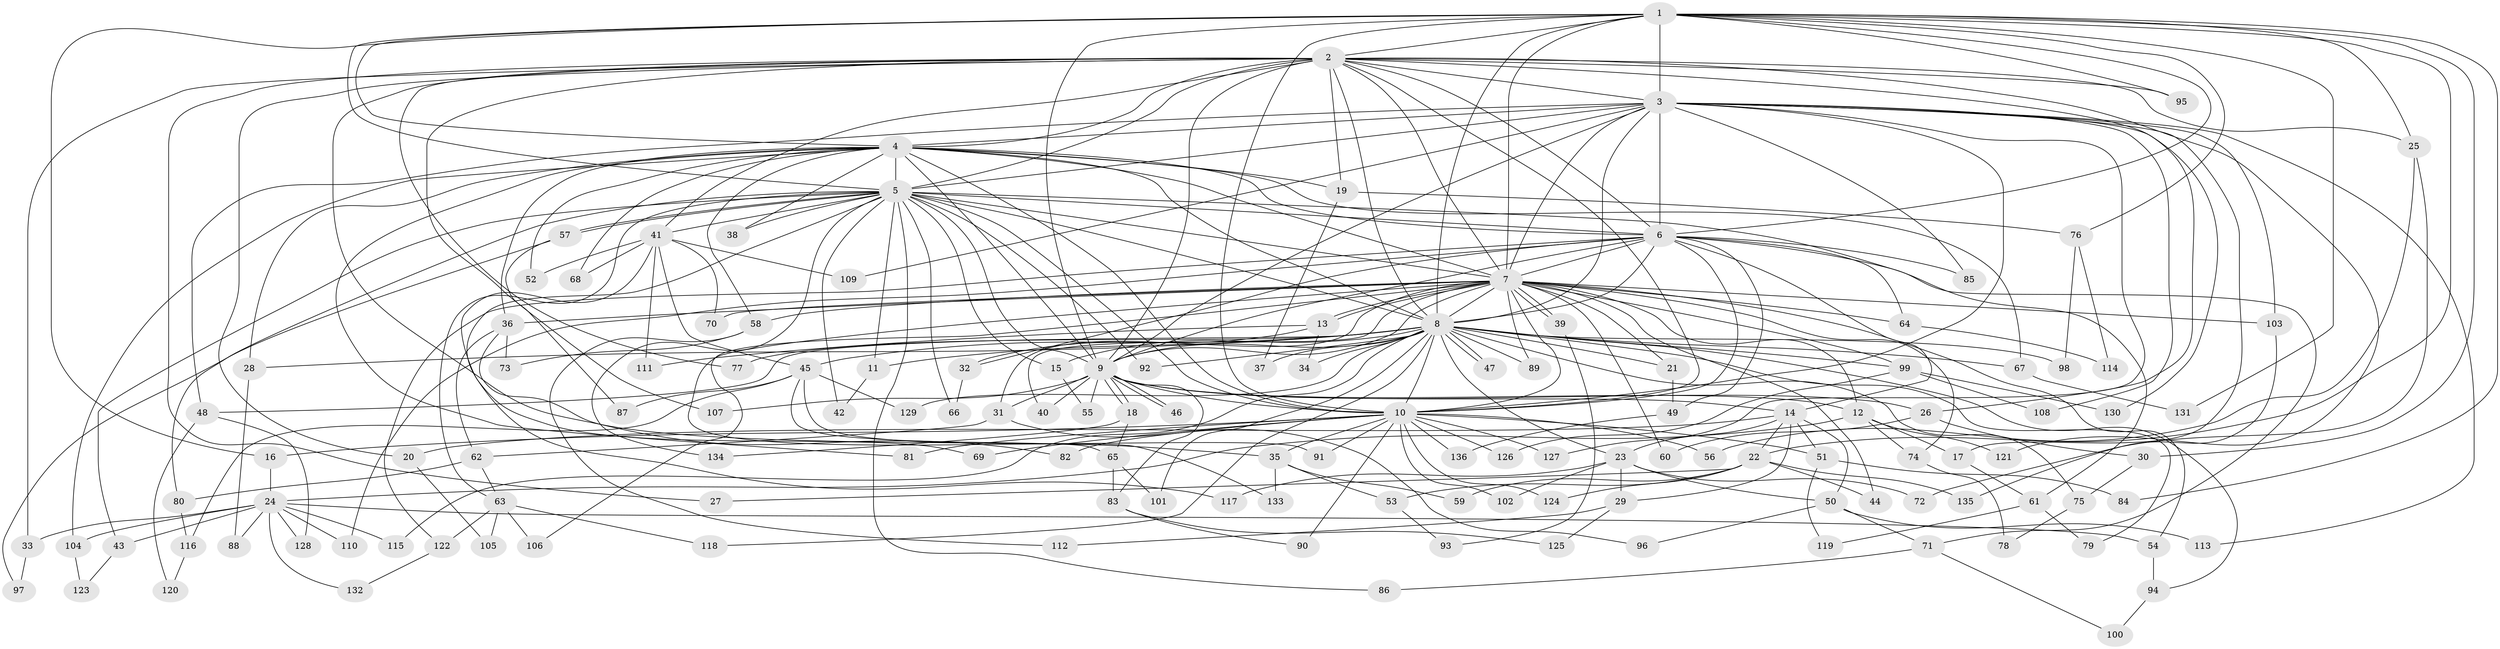 // Generated by graph-tools (version 1.1) at 2025/25/03/09/25 03:25:38]
// undirected, 136 vertices, 297 edges
graph export_dot {
graph [start="1"]
  node [color=gray90,style=filled];
  1;
  2;
  3;
  4;
  5;
  6;
  7;
  8;
  9;
  10;
  11;
  12;
  13;
  14;
  15;
  16;
  17;
  18;
  19;
  20;
  21;
  22;
  23;
  24;
  25;
  26;
  27;
  28;
  29;
  30;
  31;
  32;
  33;
  34;
  35;
  36;
  37;
  38;
  39;
  40;
  41;
  42;
  43;
  44;
  45;
  46;
  47;
  48;
  49;
  50;
  51;
  52;
  53;
  54;
  55;
  56;
  57;
  58;
  59;
  60;
  61;
  62;
  63;
  64;
  65;
  66;
  67;
  68;
  69;
  70;
  71;
  72;
  73;
  74;
  75;
  76;
  77;
  78;
  79;
  80;
  81;
  82;
  83;
  84;
  85;
  86;
  87;
  88;
  89;
  90;
  91;
  92;
  93;
  94;
  95;
  96;
  97;
  98;
  99;
  100;
  101;
  102;
  103;
  104;
  105;
  106;
  107;
  108;
  109;
  110;
  111;
  112;
  113;
  114;
  115;
  116;
  117;
  118;
  119;
  120;
  121;
  122;
  123;
  124;
  125;
  126;
  127;
  128;
  129;
  130;
  131;
  132;
  133;
  134;
  135;
  136;
  1 -- 2;
  1 -- 3;
  1 -- 4;
  1 -- 5;
  1 -- 6;
  1 -- 7;
  1 -- 8;
  1 -- 9;
  1 -- 10;
  1 -- 16;
  1 -- 22;
  1 -- 25;
  1 -- 30;
  1 -- 76;
  1 -- 84;
  1 -- 95;
  1 -- 131;
  2 -- 3;
  2 -- 4;
  2 -- 5;
  2 -- 6;
  2 -- 7;
  2 -- 8;
  2 -- 9;
  2 -- 10;
  2 -- 19;
  2 -- 20;
  2 -- 25;
  2 -- 26;
  2 -- 27;
  2 -- 33;
  2 -- 35;
  2 -- 41;
  2 -- 77;
  2 -- 95;
  2 -- 107;
  2 -- 121;
  3 -- 4;
  3 -- 5;
  3 -- 6;
  3 -- 7;
  3 -- 8;
  3 -- 9;
  3 -- 10;
  3 -- 17;
  3 -- 48;
  3 -- 85;
  3 -- 103;
  3 -- 108;
  3 -- 109;
  3 -- 113;
  3 -- 127;
  3 -- 130;
  4 -- 5;
  4 -- 6;
  4 -- 7;
  4 -- 8;
  4 -- 9;
  4 -- 10;
  4 -- 19;
  4 -- 28;
  4 -- 36;
  4 -- 38;
  4 -- 52;
  4 -- 58;
  4 -- 67;
  4 -- 68;
  4 -- 81;
  4 -- 104;
  5 -- 6;
  5 -- 7;
  5 -- 8;
  5 -- 9;
  5 -- 10;
  5 -- 11;
  5 -- 15;
  5 -- 38;
  5 -- 41;
  5 -- 42;
  5 -- 43;
  5 -- 57;
  5 -- 57;
  5 -- 61;
  5 -- 63;
  5 -- 66;
  5 -- 80;
  5 -- 86;
  5 -- 92;
  5 -- 117;
  5 -- 134;
  6 -- 7;
  6 -- 8;
  6 -- 9;
  6 -- 10;
  6 -- 14;
  6 -- 32;
  6 -- 49;
  6 -- 64;
  6 -- 71;
  6 -- 85;
  6 -- 110;
  6 -- 122;
  7 -- 8;
  7 -- 9;
  7 -- 10;
  7 -- 12;
  7 -- 13;
  7 -- 13;
  7 -- 21;
  7 -- 31;
  7 -- 36;
  7 -- 39;
  7 -- 39;
  7 -- 40;
  7 -- 44;
  7 -- 54;
  7 -- 58;
  7 -- 60;
  7 -- 64;
  7 -- 70;
  7 -- 74;
  7 -- 89;
  7 -- 99;
  7 -- 103;
  7 -- 106;
  7 -- 133;
  8 -- 9;
  8 -- 10;
  8 -- 11;
  8 -- 15;
  8 -- 21;
  8 -- 23;
  8 -- 28;
  8 -- 34;
  8 -- 37;
  8 -- 45;
  8 -- 47;
  8 -- 47;
  8 -- 48;
  8 -- 67;
  8 -- 75;
  8 -- 77;
  8 -- 79;
  8 -- 89;
  8 -- 92;
  8 -- 94;
  8 -- 98;
  8 -- 99;
  8 -- 101;
  8 -- 115;
  8 -- 118;
  8 -- 129;
  9 -- 10;
  9 -- 12;
  9 -- 14;
  9 -- 18;
  9 -- 18;
  9 -- 26;
  9 -- 31;
  9 -- 40;
  9 -- 46;
  9 -- 46;
  9 -- 55;
  9 -- 83;
  9 -- 107;
  10 -- 16;
  10 -- 35;
  10 -- 51;
  10 -- 56;
  10 -- 69;
  10 -- 81;
  10 -- 82;
  10 -- 90;
  10 -- 91;
  10 -- 102;
  10 -- 124;
  10 -- 126;
  10 -- 127;
  10 -- 136;
  11 -- 42;
  12 -- 17;
  12 -- 24;
  12 -- 74;
  12 -- 121;
  13 -- 32;
  13 -- 34;
  13 -- 111;
  14 -- 20;
  14 -- 22;
  14 -- 23;
  14 -- 29;
  14 -- 50;
  14 -- 51;
  15 -- 55;
  16 -- 24;
  17 -- 61;
  18 -- 65;
  18 -- 134;
  19 -- 37;
  19 -- 76;
  20 -- 105;
  21 -- 49;
  22 -- 27;
  22 -- 44;
  22 -- 53;
  22 -- 59;
  22 -- 124;
  22 -- 135;
  23 -- 29;
  23 -- 50;
  23 -- 72;
  23 -- 102;
  23 -- 117;
  24 -- 33;
  24 -- 43;
  24 -- 54;
  24 -- 88;
  24 -- 104;
  24 -- 110;
  24 -- 115;
  24 -- 128;
  24 -- 132;
  25 -- 56;
  25 -- 72;
  26 -- 30;
  26 -- 60;
  28 -- 88;
  29 -- 112;
  29 -- 125;
  30 -- 75;
  31 -- 62;
  31 -- 96;
  32 -- 66;
  33 -- 97;
  35 -- 53;
  35 -- 59;
  35 -- 133;
  36 -- 62;
  36 -- 73;
  36 -- 82;
  39 -- 93;
  41 -- 45;
  41 -- 52;
  41 -- 68;
  41 -- 69;
  41 -- 70;
  41 -- 109;
  41 -- 111;
  43 -- 123;
  45 -- 65;
  45 -- 87;
  45 -- 91;
  45 -- 116;
  45 -- 129;
  48 -- 120;
  48 -- 128;
  49 -- 136;
  50 -- 71;
  50 -- 96;
  50 -- 113;
  51 -- 84;
  51 -- 119;
  53 -- 93;
  54 -- 94;
  57 -- 87;
  57 -- 97;
  58 -- 73;
  58 -- 112;
  61 -- 79;
  61 -- 119;
  62 -- 63;
  62 -- 80;
  63 -- 105;
  63 -- 106;
  63 -- 118;
  63 -- 122;
  64 -- 114;
  65 -- 83;
  65 -- 101;
  67 -- 131;
  71 -- 86;
  71 -- 100;
  74 -- 78;
  75 -- 78;
  76 -- 98;
  76 -- 114;
  80 -- 116;
  83 -- 90;
  83 -- 125;
  94 -- 100;
  99 -- 108;
  99 -- 126;
  99 -- 130;
  103 -- 135;
  104 -- 123;
  116 -- 120;
  122 -- 132;
}
